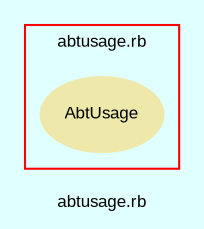 digraph TopLevel {
    compound = true
    bgcolor = lightcyan1
    fontname = Arial
    fontsize = 8
    label = "abtusage.rb"
    node [
        fontname = Arial,
        fontsize = 8,
        color = black
    ]

    subgraph cluster_9 {
        fontname = Arial
        color = red
        label = "abtusage.rb"
        AbtUsage [
            fontcolor = black,
            URL = "classes/AbtUsage.html",
            shape = ellipse,
            color = palegoldenrod,
            style = filled,
            label = "AbtUsage"
        ]

    }

}


